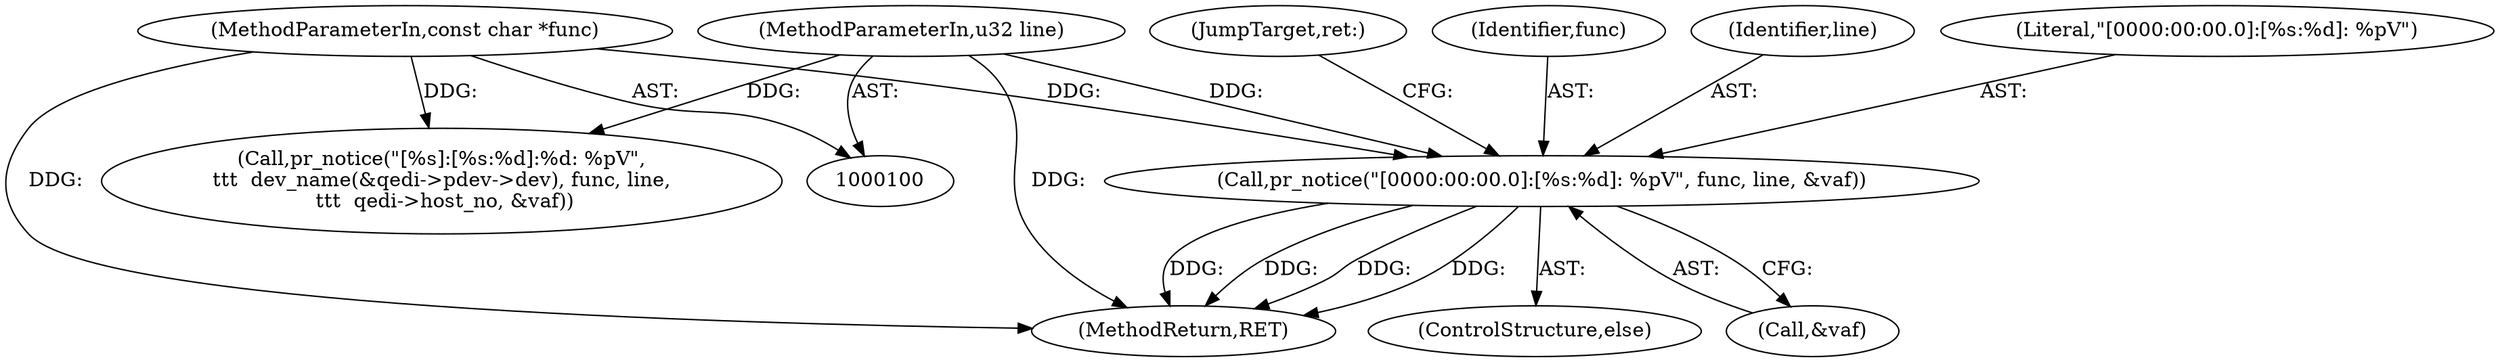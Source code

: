 digraph "0_linux_c09581a52765a85f19fc35340127396d5e3379cc_1@pointer" {
"1000153" [label="(Call,pr_notice(\"[0000:00:00.0]:[%s:%d]: %pV\", func, line, &vaf))"];
"1000102" [label="(MethodParameterIn,const char *func)"];
"1000103" [label="(MethodParameterIn,u32 line)"];
"1000153" [label="(Call,pr_notice(\"[0000:00:00.0]:[%s:%d]: %pV\", func, line, &vaf))"];
"1000159" [label="(JumpTarget,ret:)"];
"1000103" [label="(MethodParameterIn,u32 line)"];
"1000155" [label="(Identifier,func)"];
"1000156" [label="(Identifier,line)"];
"1000157" [label="(Call,&vaf)"];
"1000154" [label="(Literal,\"[0000:00:00.0]:[%s:%d]: %pV\")"];
"1000162" [label="(MethodReturn,RET)"];
"1000136" [label="(Call,pr_notice(\"[%s]:[%s:%d]:%d: %pV\",\n\t\t\t  dev_name(&qedi->pdev->dev), func, line,\n \t\t\t  qedi->host_no, &vaf))"];
"1000152" [label="(ControlStructure,else)"];
"1000102" [label="(MethodParameterIn,const char *func)"];
"1000153" -> "1000152"  [label="AST: "];
"1000153" -> "1000157"  [label="CFG: "];
"1000154" -> "1000153"  [label="AST: "];
"1000155" -> "1000153"  [label="AST: "];
"1000156" -> "1000153"  [label="AST: "];
"1000157" -> "1000153"  [label="AST: "];
"1000159" -> "1000153"  [label="CFG: "];
"1000153" -> "1000162"  [label="DDG: "];
"1000153" -> "1000162"  [label="DDG: "];
"1000153" -> "1000162"  [label="DDG: "];
"1000153" -> "1000162"  [label="DDG: "];
"1000102" -> "1000153"  [label="DDG: "];
"1000103" -> "1000153"  [label="DDG: "];
"1000102" -> "1000100"  [label="AST: "];
"1000102" -> "1000162"  [label="DDG: "];
"1000102" -> "1000136"  [label="DDG: "];
"1000103" -> "1000100"  [label="AST: "];
"1000103" -> "1000162"  [label="DDG: "];
"1000103" -> "1000136"  [label="DDG: "];
}

